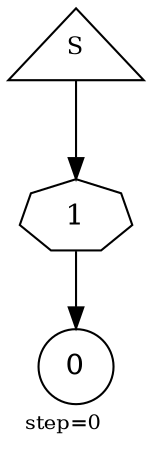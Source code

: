 digraph {
  graph  [labelloc=bottom,labeljust=left,fontsize="10",label="step=0"];
  "517" [shape=triangle,peripheries="1",label=<<SUP>S</SUP>>,labelfontcolor=black,color=black];
  "522" [shape=circle,peripheries="1",label=<0>,labelfontcolor=black,color=black];
  "525" [label=<1>,peripheries="1",color=black,shape=septagon];
  "517" -> "525" [color=black];
  "525" -> "522" [color=black];
}